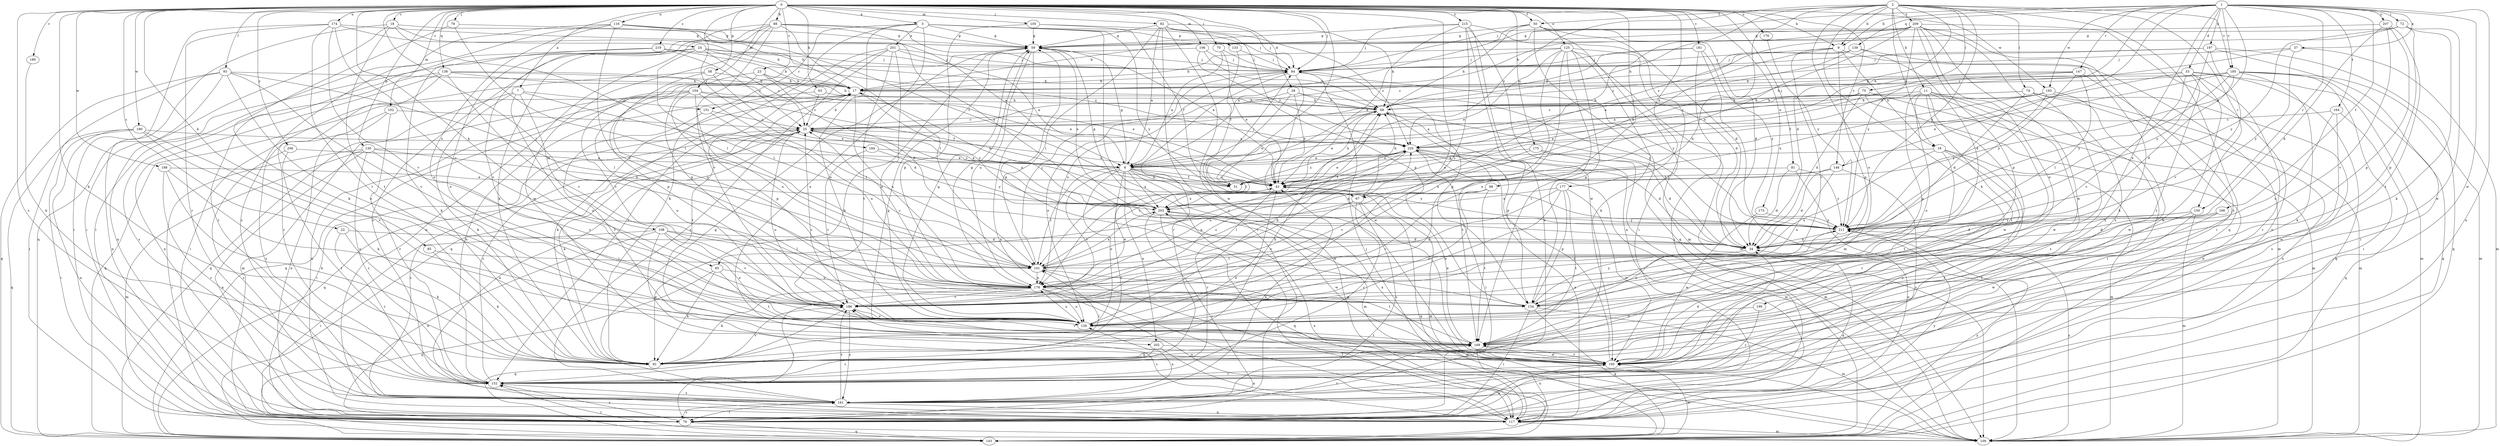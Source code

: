 strict digraph  {
0;
1;
2;
3;
7;
8;
9;
11;
16;
17;
18;
22;
23;
24;
25;
28;
33;
34;
37;
43;
50;
51;
58;
59;
63;
65;
67;
68;
70;
72;
74;
75;
76;
78;
81;
82;
84;
85;
88;
92;
93;
98;
101;
102;
104;
105;
106;
108;
109;
116;
117;
125;
126;
130;
133;
134;
138;
139;
143;
146;
147;
150;
151;
152;
161;
164;
166;
169;
173;
174;
175;
176;
177;
178;
180;
181;
184;
185;
186;
188;
190;
193;
195;
197;
199;
201;
202;
203;
206;
207;
209;
211;
215;
219;
220;
0 -> 3  [label=a];
0 -> 7  [label=a];
0 -> 9  [label=b];
0 -> 18  [label=c];
0 -> 22  [label=c];
0 -> 23  [label=c];
0 -> 28  [label=d];
0 -> 50  [label=f];
0 -> 58  [label=g];
0 -> 63  [label=h];
0 -> 65  [label=h];
0 -> 70  [label=i];
0 -> 78  [label=j];
0 -> 81  [label=j];
0 -> 82  [label=j];
0 -> 84  [label=j];
0 -> 85  [label=k];
0 -> 88  [label=k];
0 -> 92  [label=k];
0 -> 93  [label=l];
0 -> 98  [label=l];
0 -> 101  [label=l];
0 -> 102  [label=m];
0 -> 104  [label=m];
0 -> 105  [label=m];
0 -> 106  [label=m];
0 -> 116  [label=n];
0 -> 125  [label=o];
0 -> 126  [label=o];
0 -> 130  [label=p];
0 -> 138  [label=q];
0 -> 146  [label=r];
0 -> 161  [label=s];
0 -> 173  [label=u];
0 -> 174  [label=u];
0 -> 175  [label=u];
0 -> 176  [label=u];
0 -> 177  [label=u];
0 -> 178  [label=u];
0 -> 180  [label=v];
0 -> 181  [label=v];
0 -> 184  [label=v];
0 -> 188  [label=w];
0 -> 190  [label=w];
0 -> 193  [label=w];
0 -> 206  [label=y];
0 -> 215  [label=z];
0 -> 219  [label=z];
1 -> 9  [label=b];
1 -> 33  [label=d];
1 -> 37  [label=e];
1 -> 43  [label=e];
1 -> 72  [label=i];
1 -> 84  [label=j];
1 -> 117  [label=n];
1 -> 139  [label=q];
1 -> 146  [label=r];
1 -> 147  [label=r];
1 -> 150  [label=r];
1 -> 164  [label=t];
1 -> 166  [label=t];
1 -> 185  [label=v];
1 -> 193  [label=w];
1 -> 195  [label=w];
1 -> 197  [label=x];
1 -> 199  [label=x];
1 -> 207  [label=y];
1 -> 220  [label=z];
2 -> 9  [label=b];
2 -> 11  [label=b];
2 -> 16  [label=b];
2 -> 34  [label=d];
2 -> 50  [label=f];
2 -> 65  [label=h];
2 -> 67  [label=h];
2 -> 74  [label=i];
2 -> 75  [label=i];
2 -> 92  [label=k];
2 -> 126  [label=o];
2 -> 143  [label=q];
2 -> 150  [label=r];
2 -> 185  [label=v];
2 -> 209  [label=y];
2 -> 211  [label=y];
2 -> 220  [label=z];
3 -> 59  [label=g];
3 -> 84  [label=j];
3 -> 92  [label=k];
3 -> 117  [label=n];
3 -> 126  [label=o];
3 -> 133  [label=p];
3 -> 151  [label=r];
3 -> 201  [label=x];
3 -> 202  [label=x];
3 -> 211  [label=y];
7 -> 34  [label=d];
7 -> 92  [label=k];
7 -> 108  [label=m];
7 -> 126  [label=o];
7 -> 143  [label=q];
7 -> 151  [label=r];
8 -> 43  [label=e];
8 -> 51  [label=f];
8 -> 59  [label=g];
8 -> 67  [label=h];
8 -> 101  [label=l];
8 -> 109  [label=m];
8 -> 126  [label=o];
8 -> 152  [label=r];
8 -> 186  [label=v];
8 -> 202  [label=x];
8 -> 203  [label=x];
8 -> 211  [label=y];
9 -> 16  [label=b];
9 -> 67  [label=h];
9 -> 84  [label=j];
9 -> 109  [label=m];
9 -> 134  [label=p];
9 -> 186  [label=v];
11 -> 68  [label=h];
11 -> 76  [label=i];
11 -> 126  [label=o];
11 -> 134  [label=p];
11 -> 152  [label=r];
11 -> 161  [label=s];
11 -> 169  [label=t];
11 -> 195  [label=w];
16 -> 8  [label=a];
16 -> 109  [label=m];
16 -> 152  [label=r];
16 -> 161  [label=s];
16 -> 169  [label=t];
16 -> 178  [label=u];
17 -> 68  [label=h];
17 -> 92  [label=k];
17 -> 143  [label=q];
17 -> 169  [label=t];
17 -> 178  [label=u];
17 -> 211  [label=y];
18 -> 17  [label=b];
18 -> 24  [label=c];
18 -> 76  [label=i];
18 -> 101  [label=l];
18 -> 143  [label=q];
18 -> 169  [label=t];
22 -> 34  [label=d];
22 -> 92  [label=k];
22 -> 152  [label=r];
23 -> 17  [label=b];
23 -> 34  [label=d];
23 -> 43  [label=e];
23 -> 134  [label=p];
23 -> 186  [label=v];
24 -> 25  [label=c];
24 -> 68  [label=h];
24 -> 84  [label=j];
24 -> 101  [label=l];
24 -> 117  [label=n];
24 -> 126  [label=o];
24 -> 186  [label=v];
24 -> 220  [label=z];
25 -> 17  [label=b];
25 -> 43  [label=e];
25 -> 76  [label=i];
25 -> 92  [label=k];
25 -> 117  [label=n];
25 -> 126  [label=o];
25 -> 143  [label=q];
25 -> 203  [label=x];
25 -> 220  [label=z];
28 -> 43  [label=e];
28 -> 68  [label=h];
28 -> 117  [label=n];
28 -> 126  [label=o];
28 -> 211  [label=y];
33 -> 17  [label=b];
33 -> 51  [label=f];
33 -> 92  [label=k];
33 -> 109  [label=m];
33 -> 143  [label=q];
33 -> 152  [label=r];
33 -> 169  [label=t];
33 -> 186  [label=v];
34 -> 68  [label=h];
34 -> 101  [label=l];
37 -> 84  [label=j];
37 -> 109  [label=m];
37 -> 211  [label=y];
37 -> 220  [label=z];
43 -> 68  [label=h];
43 -> 109  [label=m];
43 -> 152  [label=r];
43 -> 203  [label=x];
50 -> 8  [label=a];
50 -> 34  [label=d];
50 -> 59  [label=g];
50 -> 68  [label=h];
50 -> 76  [label=i];
50 -> 109  [label=m];
50 -> 143  [label=q];
51 -> 84  [label=j];
51 -> 220  [label=z];
58 -> 17  [label=b];
58 -> 76  [label=i];
58 -> 178  [label=u];
58 -> 203  [label=x];
59 -> 84  [label=j];
59 -> 92  [label=k];
59 -> 117  [label=n];
59 -> 178  [label=u];
59 -> 203  [label=x];
63 -> 25  [label=c];
63 -> 68  [label=h];
63 -> 143  [label=q];
65 -> 92  [label=k];
65 -> 143  [label=q];
65 -> 169  [label=t];
65 -> 178  [label=u];
67 -> 25  [label=c];
67 -> 68  [label=h];
67 -> 101  [label=l];
67 -> 143  [label=q];
67 -> 152  [label=r];
67 -> 161  [label=s];
67 -> 186  [label=v];
68 -> 25  [label=c];
68 -> 43  [label=e];
68 -> 101  [label=l];
68 -> 134  [label=p];
68 -> 169  [label=t];
70 -> 8  [label=a];
70 -> 43  [label=e];
70 -> 84  [label=j];
72 -> 17  [label=b];
72 -> 59  [label=g];
72 -> 92  [label=k];
72 -> 134  [label=p];
72 -> 195  [label=w];
72 -> 211  [label=y];
74 -> 25  [label=c];
74 -> 34  [label=d];
74 -> 68  [label=h];
74 -> 109  [label=m];
74 -> 117  [label=n];
74 -> 195  [label=w];
75 -> 34  [label=d];
75 -> 43  [label=e];
75 -> 68  [label=h];
75 -> 109  [label=m];
75 -> 117  [label=n];
76 -> 25  [label=c];
76 -> 143  [label=q];
76 -> 152  [label=r];
76 -> 161  [label=s];
76 -> 169  [label=t];
76 -> 195  [label=w];
78 -> 59  [label=g];
78 -> 92  [label=k];
78 -> 101  [label=l];
81 -> 34  [label=d];
81 -> 51  [label=f];
81 -> 117  [label=n];
81 -> 211  [label=y];
82 -> 8  [label=a];
82 -> 59  [label=g];
82 -> 68  [label=h];
82 -> 76  [label=i];
82 -> 84  [label=j];
82 -> 101  [label=l];
82 -> 134  [label=p];
82 -> 195  [label=w];
84 -> 17  [label=b];
84 -> 134  [label=p];
84 -> 152  [label=r];
84 -> 178  [label=u];
84 -> 195  [label=w];
84 -> 211  [label=y];
85 -> 92  [label=k];
85 -> 101  [label=l];
88 -> 43  [label=e];
88 -> 59  [label=g];
88 -> 92  [label=k];
88 -> 101  [label=l];
88 -> 117  [label=n];
88 -> 161  [label=s];
88 -> 186  [label=v];
88 -> 195  [label=w];
88 -> 203  [label=x];
92 -> 43  [label=e];
92 -> 68  [label=h];
92 -> 101  [label=l];
92 -> 186  [label=v];
93 -> 17  [label=b];
93 -> 76  [label=i];
93 -> 101  [label=l];
93 -> 117  [label=n];
93 -> 126  [label=o];
93 -> 143  [label=q];
93 -> 186  [label=v];
98 -> 126  [label=o];
98 -> 169  [label=t];
98 -> 186  [label=v];
98 -> 203  [label=x];
101 -> 84  [label=j];
101 -> 169  [label=t];
101 -> 178  [label=u];
101 -> 203  [label=x];
101 -> 220  [label=z];
102 -> 25  [label=c];
102 -> 117  [label=n];
102 -> 152  [label=r];
102 -> 161  [label=s];
104 -> 51  [label=f];
104 -> 68  [label=h];
104 -> 101  [label=l];
104 -> 109  [label=m];
104 -> 117  [label=n];
104 -> 126  [label=o];
104 -> 134  [label=p];
104 -> 178  [label=u];
105 -> 51  [label=f];
105 -> 59  [label=g];
105 -> 134  [label=p];
105 -> 220  [label=z];
106 -> 68  [label=h];
106 -> 84  [label=j];
106 -> 134  [label=p];
106 -> 220  [label=z];
108 -> 34  [label=d];
108 -> 76  [label=i];
108 -> 101  [label=l];
108 -> 117  [label=n];
108 -> 126  [label=o];
108 -> 186  [label=v];
108 -> 195  [label=w];
109 -> 203  [label=x];
109 -> 211  [label=y];
116 -> 8  [label=a];
116 -> 51  [label=f];
116 -> 59  [label=g];
116 -> 76  [label=i];
116 -> 126  [label=o];
116 -> 161  [label=s];
116 -> 178  [label=u];
117 -> 34  [label=d];
117 -> 84  [label=j];
117 -> 109  [label=m];
117 -> 186  [label=v];
117 -> 211  [label=y];
125 -> 17  [label=b];
125 -> 34  [label=d];
125 -> 43  [label=e];
125 -> 84  [label=j];
125 -> 92  [label=k];
125 -> 109  [label=m];
125 -> 126  [label=o];
125 -> 134  [label=p];
125 -> 169  [label=t];
125 -> 186  [label=v];
126 -> 25  [label=c];
126 -> 59  [label=g];
126 -> 68  [label=h];
126 -> 169  [label=t];
126 -> 178  [label=u];
130 -> 8  [label=a];
130 -> 76  [label=i];
130 -> 109  [label=m];
130 -> 117  [label=n];
130 -> 152  [label=r];
130 -> 186  [label=v];
130 -> 203  [label=x];
133 -> 51  [label=f];
133 -> 84  [label=j];
134 -> 59  [label=g];
134 -> 76  [label=i];
134 -> 109  [label=m];
134 -> 143  [label=q];
134 -> 211  [label=y];
138 -> 17  [label=b];
138 -> 43  [label=e];
138 -> 68  [label=h];
138 -> 117  [label=n];
138 -> 152  [label=r];
138 -> 161  [label=s];
138 -> 186  [label=v];
139 -> 8  [label=a];
139 -> 25  [label=c];
139 -> 34  [label=d];
139 -> 84  [label=j];
139 -> 92  [label=k];
143 -> 101  [label=l];
143 -> 152  [label=r];
143 -> 195  [label=w];
143 -> 211  [label=y];
146 -> 34  [label=d];
146 -> 51  [label=f];
146 -> 161  [label=s];
146 -> 178  [label=u];
146 -> 203  [label=x];
147 -> 8  [label=a];
147 -> 17  [label=b];
147 -> 101  [label=l];
147 -> 169  [label=t];
147 -> 211  [label=y];
147 -> 220  [label=z];
150 -> 34  [label=d];
150 -> 109  [label=m];
150 -> 169  [label=t];
150 -> 195  [label=w];
150 -> 211  [label=y];
151 -> 25  [label=c];
151 -> 169  [label=t];
151 -> 178  [label=u];
152 -> 17  [label=b];
152 -> 25  [label=c];
152 -> 161  [label=s];
161 -> 43  [label=e];
161 -> 59  [label=g];
161 -> 76  [label=i];
161 -> 117  [label=n];
161 -> 126  [label=o];
161 -> 186  [label=v];
164 -> 25  [label=c];
164 -> 143  [label=q];
164 -> 178  [label=u];
164 -> 195  [label=w];
166 -> 34  [label=d];
166 -> 169  [label=t];
166 -> 211  [label=y];
169 -> 43  [label=e];
169 -> 92  [label=k];
169 -> 117  [label=n];
169 -> 186  [label=v];
169 -> 195  [label=w];
173 -> 195  [label=w];
173 -> 211  [label=y];
174 -> 17  [label=b];
174 -> 59  [label=g];
174 -> 76  [label=i];
174 -> 152  [label=r];
174 -> 169  [label=t];
174 -> 178  [label=u];
174 -> 186  [label=v];
175 -> 8  [label=a];
175 -> 34  [label=d];
175 -> 109  [label=m];
175 -> 186  [label=v];
176 -> 211  [label=y];
177 -> 126  [label=o];
177 -> 134  [label=p];
177 -> 169  [label=t];
177 -> 178  [label=u];
177 -> 195  [label=w];
177 -> 203  [label=x];
178 -> 25  [label=c];
178 -> 43  [label=e];
178 -> 59  [label=g];
178 -> 76  [label=i];
178 -> 92  [label=k];
178 -> 117  [label=n];
178 -> 126  [label=o];
178 -> 134  [label=p];
178 -> 186  [label=v];
180 -> 92  [label=k];
181 -> 68  [label=h];
181 -> 76  [label=i];
181 -> 84  [label=j];
181 -> 109  [label=m];
181 -> 211  [label=y];
184 -> 8  [label=a];
184 -> 186  [label=v];
184 -> 211  [label=y];
185 -> 17  [label=b];
185 -> 34  [label=d];
185 -> 43  [label=e];
185 -> 68  [label=h];
185 -> 76  [label=i];
185 -> 92  [label=k];
185 -> 109  [label=m];
185 -> 143  [label=q];
185 -> 211  [label=y];
186 -> 126  [label=o];
186 -> 143  [label=q];
186 -> 161  [label=s];
186 -> 220  [label=z];
188 -> 43  [label=e];
188 -> 92  [label=k];
188 -> 126  [label=o];
188 -> 152  [label=r];
190 -> 76  [label=i];
190 -> 92  [label=k];
190 -> 117  [label=n];
190 -> 143  [label=q];
190 -> 186  [label=v];
190 -> 220  [label=z];
193 -> 8  [label=a];
193 -> 68  [label=h];
193 -> 161  [label=s];
193 -> 195  [label=w];
193 -> 203  [label=x];
193 -> 211  [label=y];
195 -> 34  [label=d];
195 -> 59  [label=g];
195 -> 152  [label=r];
195 -> 169  [label=t];
195 -> 203  [label=x];
195 -> 220  [label=z];
197 -> 25  [label=c];
197 -> 76  [label=i];
197 -> 84  [label=j];
197 -> 143  [label=q];
197 -> 186  [label=v];
197 -> 211  [label=y];
199 -> 126  [label=o];
199 -> 152  [label=r];
201 -> 8  [label=a];
201 -> 84  [label=j];
201 -> 126  [label=o];
201 -> 143  [label=q];
201 -> 152  [label=r];
201 -> 161  [label=s];
201 -> 169  [label=t];
202 -> 117  [label=n];
202 -> 152  [label=r];
202 -> 195  [label=w];
203 -> 17  [label=b];
203 -> 59  [label=g];
203 -> 76  [label=i];
203 -> 143  [label=q];
203 -> 195  [label=w];
203 -> 211  [label=y];
206 -> 8  [label=a];
206 -> 152  [label=r];
206 -> 161  [label=s];
207 -> 34  [label=d];
207 -> 59  [label=g];
207 -> 134  [label=p];
207 -> 169  [label=t];
207 -> 186  [label=v];
209 -> 17  [label=b];
209 -> 59  [label=g];
209 -> 68  [label=h];
209 -> 76  [label=i];
209 -> 117  [label=n];
209 -> 126  [label=o];
209 -> 134  [label=p];
209 -> 161  [label=s];
209 -> 195  [label=w];
209 -> 203  [label=x];
209 -> 211  [label=y];
209 -> 220  [label=z];
211 -> 34  [label=d];
211 -> 126  [label=o];
215 -> 34  [label=d];
215 -> 43  [label=e];
215 -> 59  [label=g];
215 -> 84  [label=j];
215 -> 117  [label=n];
215 -> 161  [label=s];
215 -> 178  [label=u];
215 -> 195  [label=w];
219 -> 17  [label=b];
219 -> 25  [label=c];
219 -> 84  [label=j];
219 -> 92  [label=k];
219 -> 152  [label=r];
220 -> 8  [label=a];
220 -> 34  [label=d];
220 -> 43  [label=e];
220 -> 76  [label=i];
220 -> 101  [label=l];
220 -> 109  [label=m];
220 -> 117  [label=n];
220 -> 178  [label=u];
}
